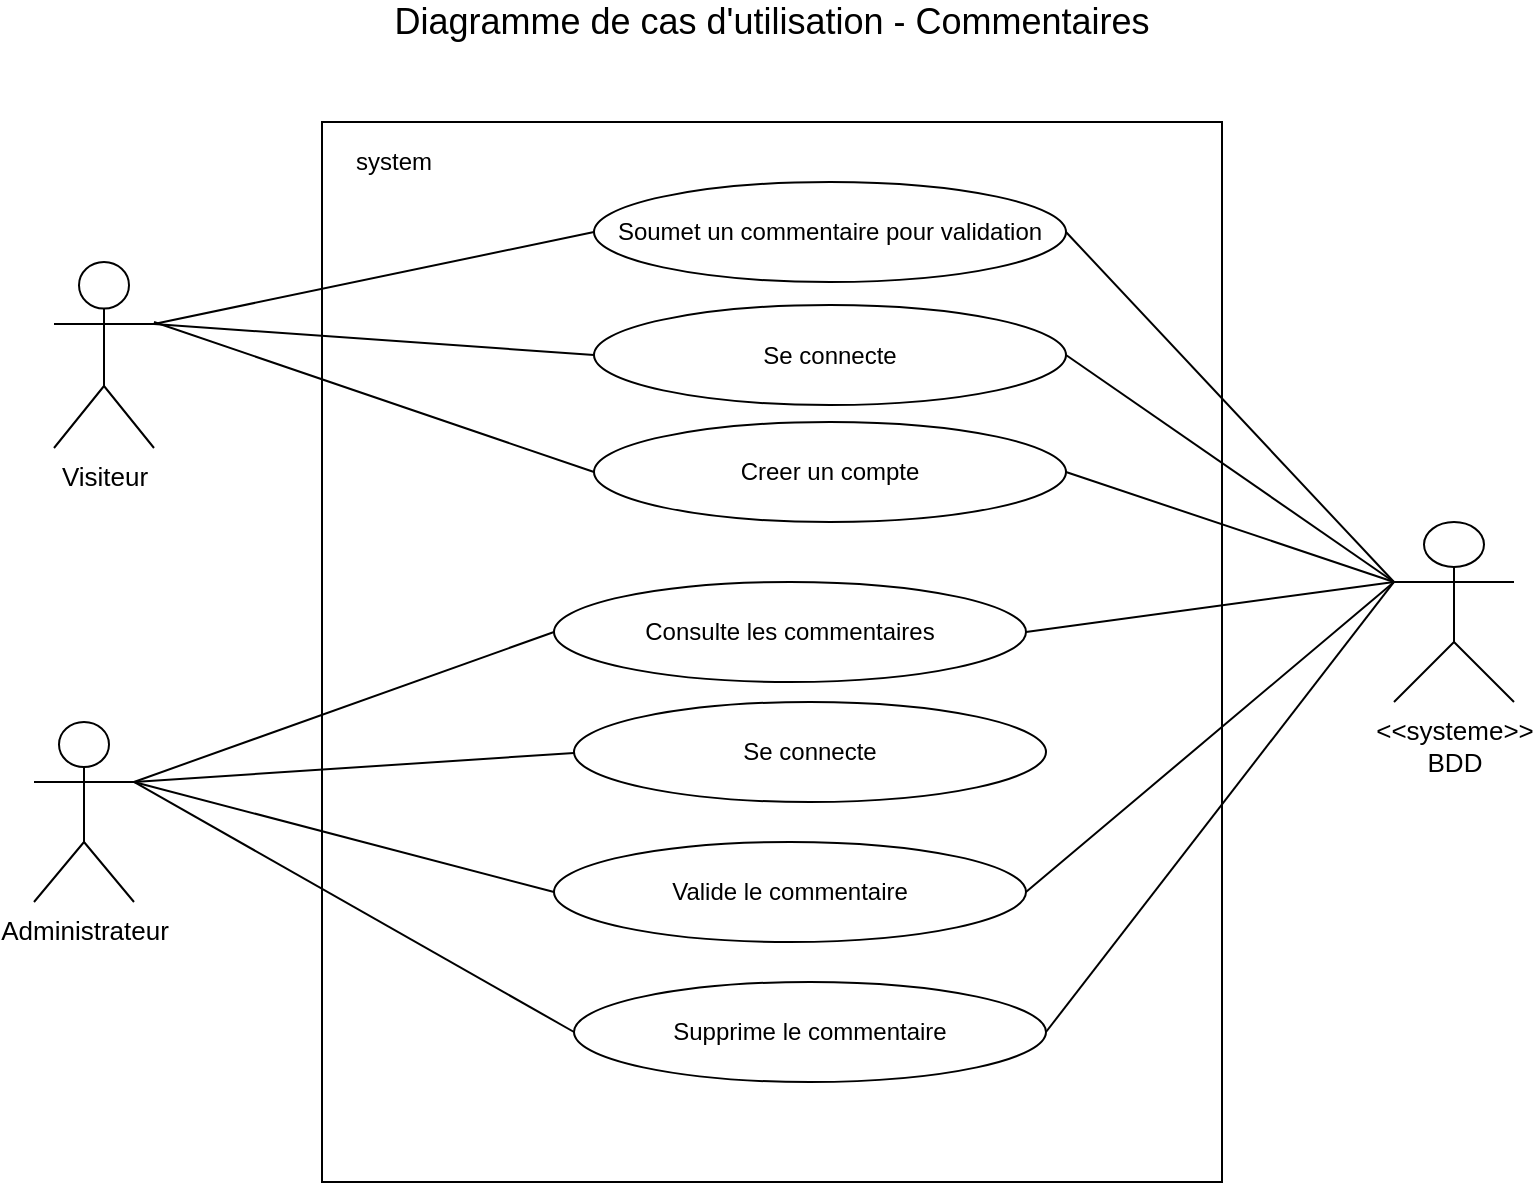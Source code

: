 <mxfile version="14.9.6" type="device"><diagram id="zuO5a0pV6wIuK_RfLabL" name="Page-1"><mxGraphModel dx="1422" dy="822" grid="1" gridSize="10" guides="1" tooltips="1" connect="1" arrows="1" fold="1" page="1" pageScale="1" pageWidth="827" pageHeight="1169" math="0" shadow="0"><root><mxCell id="0"/><mxCell id="1" parent="0"/><mxCell id="d5a3JsBy5mqoS7B36oog-1" value="" style="whiteSpace=wrap;html=1;" parent="1" vertex="1"><mxGeometry x="194" y="190" width="450" height="530" as="geometry"/></mxCell><mxCell id="d5a3JsBy5mqoS7B36oog-2" value="system" style="text;html=1;strokeColor=none;fillColor=none;align=center;verticalAlign=middle;whiteSpace=wrap;rounded=0;" parent="1" vertex="1"><mxGeometry x="210" y="200" width="40" height="20" as="geometry"/></mxCell><mxCell id="d5a3JsBy5mqoS7B36oog-3" value="Diagramme de cas d'utilisation - Commentaires" style="text;html=1;strokeColor=none;fillColor=none;align=center;verticalAlign=middle;whiteSpace=wrap;rounded=0;fontSize=18;" parent="1" vertex="1"><mxGeometry x="216" y="130" width="406" height="20" as="geometry"/></mxCell><mxCell id="d5a3JsBy5mqoS7B36oog-4" value="Visiteur" style="shape=umlActor;verticalLabelPosition=bottom;labelBackgroundColor=#ffffff;verticalAlign=top;html=1;fontSize=13;" parent="1" vertex="1"><mxGeometry x="60" y="260" width="50" height="93" as="geometry"/></mxCell><mxCell id="d5a3JsBy5mqoS7B36oog-5" value="Administrateur" style="shape=umlActor;verticalLabelPosition=bottom;labelBackgroundColor=#ffffff;verticalAlign=top;html=1;fontSize=13;" parent="1" vertex="1"><mxGeometry x="50" y="490" width="50" height="90" as="geometry"/></mxCell><mxCell id="d5a3JsBy5mqoS7B36oog-6" value="&amp;lt;&amp;lt;systeme&amp;gt;&amp;gt;&lt;br&gt;BDD" style="shape=umlActor;verticalLabelPosition=bottom;labelBackgroundColor=#ffffff;verticalAlign=top;html=1;fontSize=13;" parent="1" vertex="1"><mxGeometry x="730" y="390" width="60" height="90" as="geometry"/></mxCell><mxCell id="d5a3JsBy5mqoS7B36oog-7" value="Soumet un commentaire pour validation" style="ellipse;whiteSpace=wrap;html=1;" parent="1" vertex="1"><mxGeometry x="330" y="220" width="236" height="50" as="geometry"/></mxCell><mxCell id="d5a3JsBy5mqoS7B36oog-10" value="Valide le commentaire" style="ellipse;whiteSpace=wrap;html=1;" parent="1" vertex="1"><mxGeometry x="310" y="550" width="236" height="50" as="geometry"/></mxCell><mxCell id="d5a3JsBy5mqoS7B36oog-11" value="Supprime le commentaire" style="ellipse;whiteSpace=wrap;html=1;" parent="1" vertex="1"><mxGeometry x="320" y="620" width="236" height="50" as="geometry"/></mxCell><mxCell id="d5a3JsBy5mqoS7B36oog-13" value="" style="endArrow=none;html=1;entryX=0;entryY=0.5;entryDx=0;entryDy=0;exitX=1;exitY=0.333;exitDx=0;exitDy=0;exitPerimeter=0;" parent="1" source="d5a3JsBy5mqoS7B36oog-4" target="d5a3JsBy5mqoS7B36oog-7" edge="1"><mxGeometry width="50" height="50" relative="1" as="geometry"><mxPoint x="70" y="740" as="sourcePoint"/><mxPoint x="120" y="690" as="targetPoint"/></mxGeometry></mxCell><mxCell id="d5a3JsBy5mqoS7B36oog-17" value="" style="endArrow=none;html=1;entryX=0;entryY=0.5;entryDx=0;entryDy=0;exitX=1;exitY=0.333;exitDx=0;exitDy=0;exitPerimeter=0;" parent="1" source="d5a3JsBy5mqoS7B36oog-5" target="d5a3JsBy5mqoS7B36oog-10" edge="1"><mxGeometry width="50" height="50" relative="1" as="geometry"><mxPoint x="70" y="740" as="sourcePoint"/><mxPoint x="120" y="690" as="targetPoint"/></mxGeometry></mxCell><mxCell id="d5a3JsBy5mqoS7B36oog-18" value="" style="endArrow=none;html=1;entryX=0;entryY=0.5;entryDx=0;entryDy=0;exitX=1;exitY=0.333;exitDx=0;exitDy=0;exitPerimeter=0;" parent="1" source="d5a3JsBy5mqoS7B36oog-5" target="d5a3JsBy5mqoS7B36oog-11" edge="1"><mxGeometry width="50" height="50" relative="1" as="geometry"><mxPoint x="70" y="740" as="sourcePoint"/><mxPoint x="120" y="690" as="targetPoint"/></mxGeometry></mxCell><mxCell id="d5a3JsBy5mqoS7B36oog-23" value="" style="endArrow=none;html=1;entryX=1;entryY=0.5;entryDx=0;entryDy=0;" parent="1" target="d5a3JsBy5mqoS7B36oog-10" edge="1"><mxGeometry width="50" height="50" relative="1" as="geometry"><mxPoint x="730" y="420" as="sourcePoint"/><mxPoint x="120" y="690" as="targetPoint"/></mxGeometry></mxCell><mxCell id="d5a3JsBy5mqoS7B36oog-24" value="" style="endArrow=none;html=1;entryX=1;entryY=0.5;entryDx=0;entryDy=0;exitX=0;exitY=0.333;exitDx=0;exitDy=0;exitPerimeter=0;" parent="1" source="d5a3JsBy5mqoS7B36oog-6" target="d5a3JsBy5mqoS7B36oog-11" edge="1"><mxGeometry width="50" height="50" relative="1" as="geometry"><mxPoint x="70" y="740" as="sourcePoint"/><mxPoint x="120" y="690" as="targetPoint"/></mxGeometry></mxCell><mxCell id="hKhYgE2gVvYCzo6tRwln-2" value="Consulte les commentaires" style="ellipse;whiteSpace=wrap;html=1;" parent="1" vertex="1"><mxGeometry x="310" y="420" width="236" height="50" as="geometry"/></mxCell><mxCell id="hKhYgE2gVvYCzo6tRwln-3" value="" style="endArrow=none;html=1;entryX=0;entryY=0.5;entryDx=0;entryDy=0;exitX=1;exitY=0.333;exitDx=0;exitDy=0;exitPerimeter=0;" parent="1" source="d5a3JsBy5mqoS7B36oog-5" target="hKhYgE2gVvYCzo6tRwln-2" edge="1"><mxGeometry width="50" height="50" relative="1" as="geometry"><mxPoint x="110" y="610" as="sourcePoint"/><mxPoint x="120" y="615" as="targetPoint"/></mxGeometry></mxCell><mxCell id="hKhYgE2gVvYCzo6tRwln-5" value="" style="endArrow=none;html=1;exitX=0;exitY=0.333;exitDx=0;exitDy=0;exitPerimeter=0;entryX=1;entryY=0.5;entryDx=0;entryDy=0;" parent="1" source="d5a3JsBy5mqoS7B36oog-6" target="hKhYgE2gVvYCzo6tRwln-2" edge="1"><mxGeometry width="50" height="50" relative="1" as="geometry"><mxPoint x="700" y="450" as="sourcePoint"/><mxPoint x="546" y="532" as="targetPoint"/></mxGeometry></mxCell><mxCell id="VFfRMFLb0MyUASfsc6yq-1" value="Se connecte" style="ellipse;whiteSpace=wrap;html=1;" parent="1" vertex="1"><mxGeometry x="330" y="281.5" width="236" height="50" as="geometry"/></mxCell><mxCell id="VFfRMFLb0MyUASfsc6yq-2" value="Creer un compte" style="ellipse;whiteSpace=wrap;html=1;" parent="1" vertex="1"><mxGeometry x="330" y="340" width="236" height="50" as="geometry"/></mxCell><mxCell id="DHNKX8wxUMrHo17Ur6mN-1" value="" style="endArrow=none;html=1;entryX=0;entryY=0.5;entryDx=0;entryDy=0;exitX=1;exitY=0.333;exitDx=0;exitDy=0;exitPerimeter=0;" parent="1" source="d5a3JsBy5mqoS7B36oog-4" target="VFfRMFLb0MyUASfsc6yq-1" edge="1"><mxGeometry width="50" height="50" relative="1" as="geometry"><mxPoint x="120" y="301" as="sourcePoint"/><mxPoint x="340" y="255" as="targetPoint"/></mxGeometry></mxCell><mxCell id="DHNKX8wxUMrHo17Ur6mN-2" value="" style="endArrow=none;html=1;entryX=0;entryY=0.5;entryDx=0;entryDy=0;" parent="1" target="VFfRMFLb0MyUASfsc6yq-2" edge="1"><mxGeometry width="50" height="50" relative="1" as="geometry"><mxPoint x="110" y="290" as="sourcePoint"/><mxPoint x="350" y="265" as="targetPoint"/></mxGeometry></mxCell><mxCell id="DHNKX8wxUMrHo17Ur6mN-3" value="" style="endArrow=none;html=1;entryX=1;entryY=0.5;entryDx=0;entryDy=0;exitX=0;exitY=0.333;exitDx=0;exitDy=0;exitPerimeter=0;" parent="1" source="d5a3JsBy5mqoS7B36oog-6" target="VFfRMFLb0MyUASfsc6yq-2" edge="1"><mxGeometry width="50" height="50" relative="1" as="geometry"><mxPoint x="720" y="420" as="sourcePoint"/><mxPoint x="556" y="455" as="targetPoint"/></mxGeometry></mxCell><mxCell id="DHNKX8wxUMrHo17Ur6mN-4" value="" style="endArrow=none;html=1;entryX=1;entryY=0.5;entryDx=0;entryDy=0;" parent="1" target="VFfRMFLb0MyUASfsc6yq-1" edge="1"><mxGeometry width="50" height="50" relative="1" as="geometry"><mxPoint x="730" y="420" as="sourcePoint"/><mxPoint x="566" y="465" as="targetPoint"/></mxGeometry></mxCell><mxCell id="DHNKX8wxUMrHo17Ur6mN-5" value="" style="endArrow=none;html=1;entryX=1;entryY=0.5;entryDx=0;entryDy=0;" parent="1" target="d5a3JsBy5mqoS7B36oog-7" edge="1"><mxGeometry width="50" height="50" relative="1" as="geometry"><mxPoint x="730" y="420" as="sourcePoint"/><mxPoint x="576" y="475" as="targetPoint"/></mxGeometry></mxCell><mxCell id="RkW0VHdG7n0X6RrzRl41-1" value="Se connecte" style="ellipse;whiteSpace=wrap;html=1;" vertex="1" parent="1"><mxGeometry x="320" y="480" width="236" height="50" as="geometry"/></mxCell><mxCell id="RkW0VHdG7n0X6RrzRl41-2" value="" style="endArrow=none;html=1;entryX=0;entryY=0.5;entryDx=0;entryDy=0;" edge="1" parent="1"><mxGeometry width="50" height="50" relative="1" as="geometry"><mxPoint x="100" y="520" as="sourcePoint"/><mxPoint x="320" y="505.5" as="targetPoint"/></mxGeometry></mxCell></root></mxGraphModel></diagram></mxfile>